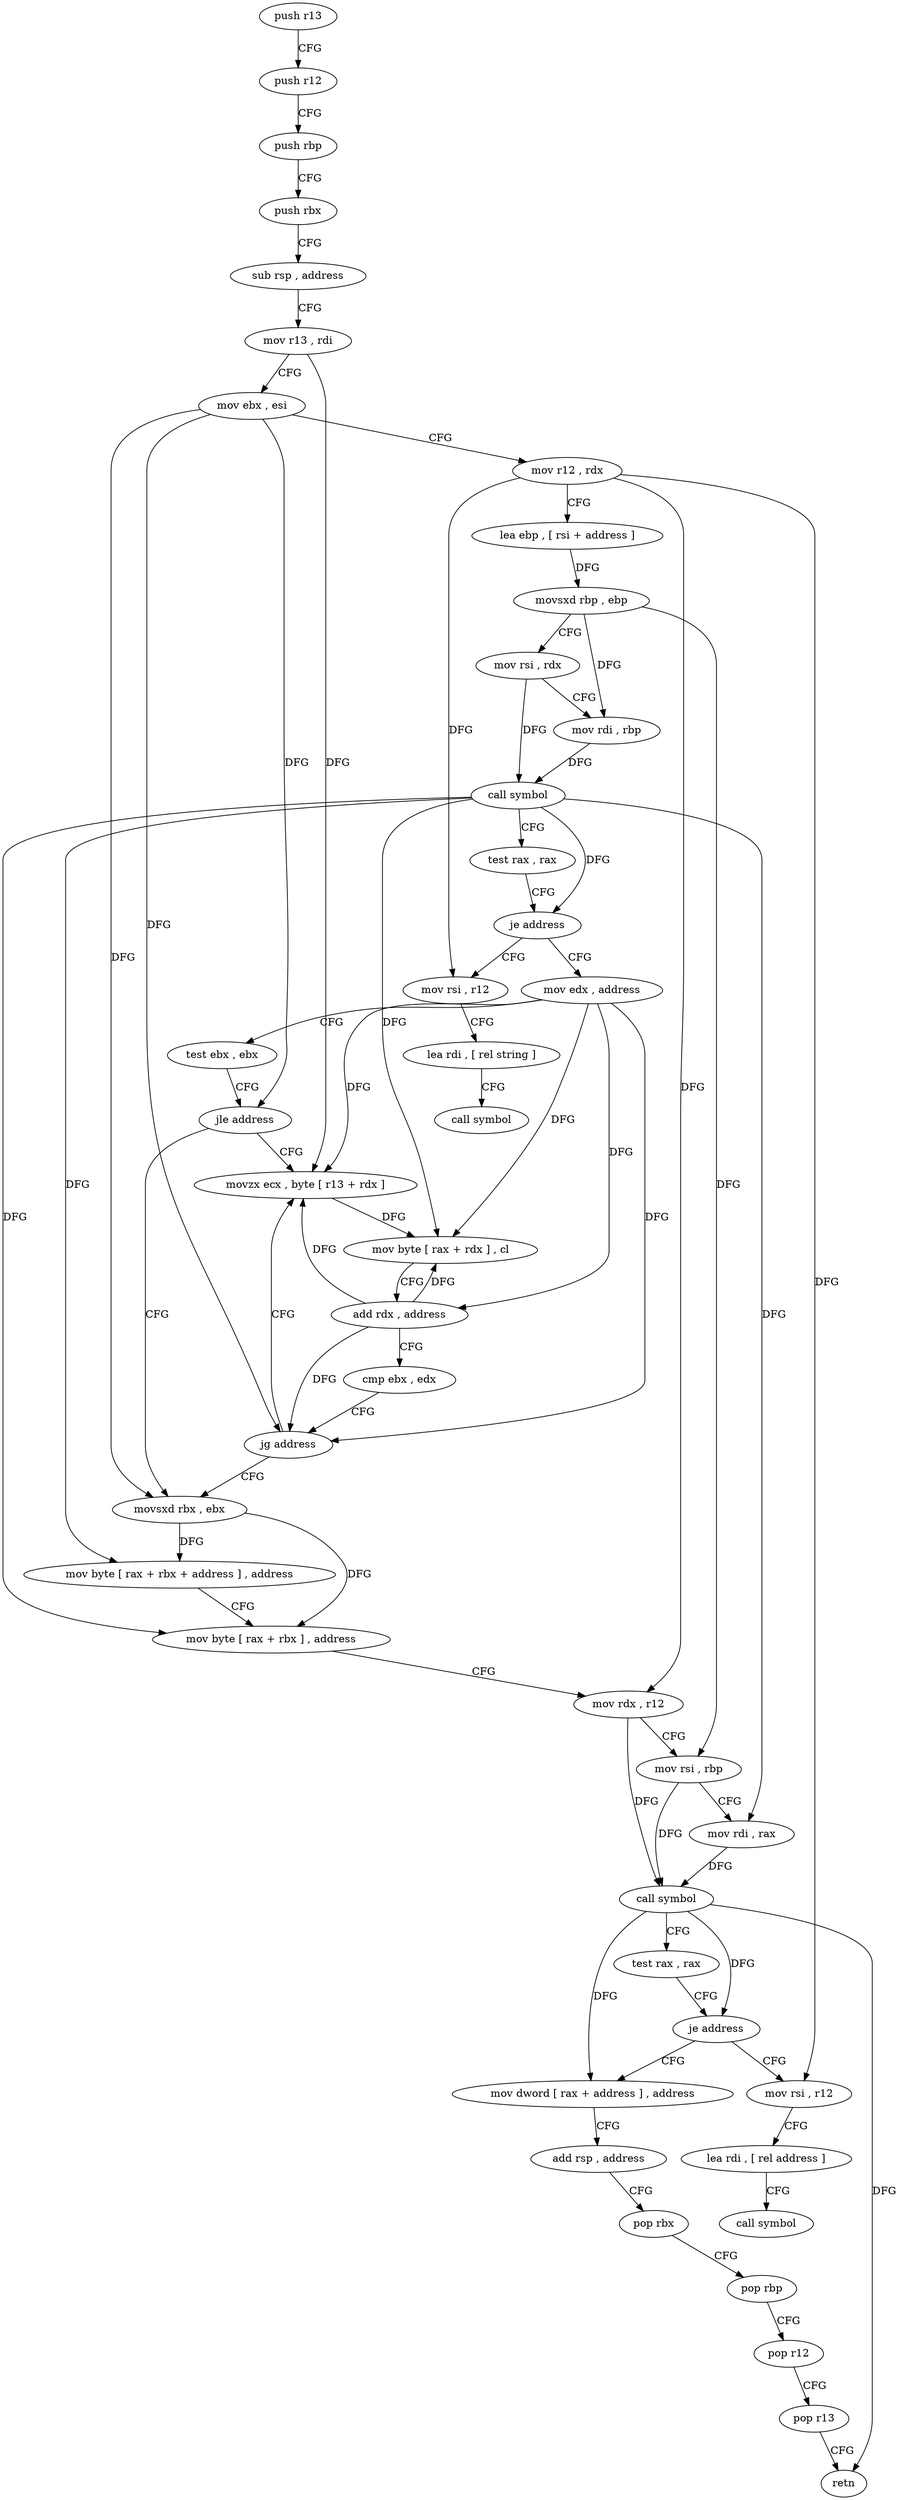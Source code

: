 digraph "func" {
"127156" [label = "push r13" ]
"127158" [label = "push r12" ]
"127160" [label = "push rbp" ]
"127161" [label = "push rbx" ]
"127162" [label = "sub rsp , address" ]
"127166" [label = "mov r13 , rdi" ]
"127169" [label = "mov ebx , esi" ]
"127171" [label = "mov r12 , rdx" ]
"127174" [label = "lea ebp , [ rsi + address ]" ]
"127177" [label = "movsxd rbp , ebp" ]
"127180" [label = "mov rsi , rdx" ]
"127183" [label = "mov rdi , rbp" ]
"127186" [label = "call symbol" ]
"127191" [label = "test rax , rax" ]
"127194" [label = "je address" ]
"127271" [label = "mov rsi , r12" ]
"127196" [label = "mov edx , address" ]
"127274" [label = "lea rdi , [ rel string ]" ]
"127281" [label = "call symbol" ]
"127201" [label = "test ebx , ebx" ]
"127203" [label = "jle address" ]
"127222" [label = "movsxd rbx , ebx" ]
"127205" [label = "movzx ecx , byte [ r13 + rdx ]" ]
"127225" [label = "mov byte [ rax + rbx + address ] , address" ]
"127230" [label = "mov byte [ rax + rbx ] , address" ]
"127234" [label = "mov rdx , r12" ]
"127237" [label = "mov rsi , rbp" ]
"127240" [label = "mov rdi , rax" ]
"127243" [label = "call symbol" ]
"127248" [label = "test rax , rax" ]
"127251" [label = "je address" ]
"127286" [label = "mov rsi , r12" ]
"127253" [label = "mov dword [ rax + address ] , address" ]
"127211" [label = "mov byte [ rax + rdx ] , cl" ]
"127214" [label = "add rdx , address" ]
"127218" [label = "cmp ebx , edx" ]
"127220" [label = "jg address" ]
"127289" [label = "lea rdi , [ rel address ]" ]
"127296" [label = "call symbol" ]
"127260" [label = "add rsp , address" ]
"127264" [label = "pop rbx" ]
"127265" [label = "pop rbp" ]
"127266" [label = "pop r12" ]
"127268" [label = "pop r13" ]
"127270" [label = "retn" ]
"127156" -> "127158" [ label = "CFG" ]
"127158" -> "127160" [ label = "CFG" ]
"127160" -> "127161" [ label = "CFG" ]
"127161" -> "127162" [ label = "CFG" ]
"127162" -> "127166" [ label = "CFG" ]
"127166" -> "127169" [ label = "CFG" ]
"127166" -> "127205" [ label = "DFG" ]
"127169" -> "127171" [ label = "CFG" ]
"127169" -> "127203" [ label = "DFG" ]
"127169" -> "127222" [ label = "DFG" ]
"127169" -> "127220" [ label = "DFG" ]
"127171" -> "127174" [ label = "CFG" ]
"127171" -> "127271" [ label = "DFG" ]
"127171" -> "127234" [ label = "DFG" ]
"127171" -> "127286" [ label = "DFG" ]
"127174" -> "127177" [ label = "DFG" ]
"127177" -> "127180" [ label = "CFG" ]
"127177" -> "127183" [ label = "DFG" ]
"127177" -> "127237" [ label = "DFG" ]
"127180" -> "127183" [ label = "CFG" ]
"127180" -> "127186" [ label = "DFG" ]
"127183" -> "127186" [ label = "DFG" ]
"127186" -> "127191" [ label = "CFG" ]
"127186" -> "127194" [ label = "DFG" ]
"127186" -> "127225" [ label = "DFG" ]
"127186" -> "127230" [ label = "DFG" ]
"127186" -> "127240" [ label = "DFG" ]
"127186" -> "127211" [ label = "DFG" ]
"127191" -> "127194" [ label = "CFG" ]
"127194" -> "127271" [ label = "CFG" ]
"127194" -> "127196" [ label = "CFG" ]
"127271" -> "127274" [ label = "CFG" ]
"127196" -> "127201" [ label = "CFG" ]
"127196" -> "127205" [ label = "DFG" ]
"127196" -> "127211" [ label = "DFG" ]
"127196" -> "127214" [ label = "DFG" ]
"127196" -> "127220" [ label = "DFG" ]
"127274" -> "127281" [ label = "CFG" ]
"127201" -> "127203" [ label = "CFG" ]
"127203" -> "127222" [ label = "CFG" ]
"127203" -> "127205" [ label = "CFG" ]
"127222" -> "127225" [ label = "DFG" ]
"127222" -> "127230" [ label = "DFG" ]
"127205" -> "127211" [ label = "DFG" ]
"127225" -> "127230" [ label = "CFG" ]
"127230" -> "127234" [ label = "CFG" ]
"127234" -> "127237" [ label = "CFG" ]
"127234" -> "127243" [ label = "DFG" ]
"127237" -> "127240" [ label = "CFG" ]
"127237" -> "127243" [ label = "DFG" ]
"127240" -> "127243" [ label = "DFG" ]
"127243" -> "127248" [ label = "CFG" ]
"127243" -> "127251" [ label = "DFG" ]
"127243" -> "127253" [ label = "DFG" ]
"127243" -> "127270" [ label = "DFG" ]
"127248" -> "127251" [ label = "CFG" ]
"127251" -> "127286" [ label = "CFG" ]
"127251" -> "127253" [ label = "CFG" ]
"127286" -> "127289" [ label = "CFG" ]
"127253" -> "127260" [ label = "CFG" ]
"127211" -> "127214" [ label = "CFG" ]
"127214" -> "127218" [ label = "CFG" ]
"127214" -> "127205" [ label = "DFG" ]
"127214" -> "127211" [ label = "DFG" ]
"127214" -> "127220" [ label = "DFG" ]
"127218" -> "127220" [ label = "CFG" ]
"127220" -> "127205" [ label = "CFG" ]
"127220" -> "127222" [ label = "CFG" ]
"127289" -> "127296" [ label = "CFG" ]
"127260" -> "127264" [ label = "CFG" ]
"127264" -> "127265" [ label = "CFG" ]
"127265" -> "127266" [ label = "CFG" ]
"127266" -> "127268" [ label = "CFG" ]
"127268" -> "127270" [ label = "CFG" ]
}
